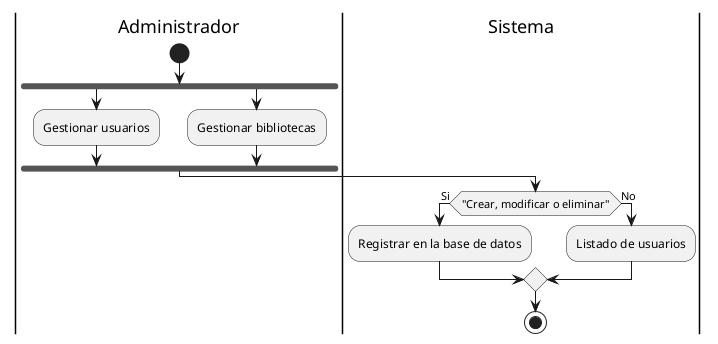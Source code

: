 @startuml
|Administrador|
start

fork
    :Gestionar usuarios;
fork again
    :Gestionar bibliotecas;

end fork

|Sistema|
    if ("Crear, modificar o eliminar") then (Si);
        :Registrar en la base de datos;
    else (No)
        :Listado de usuarios;
    endif

stop
@enduml
